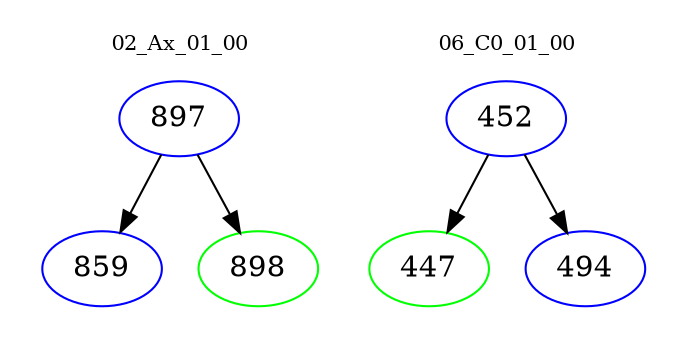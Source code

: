 digraph{
subgraph cluster_0 {
color = white
label = "02_Ax_01_00";
fontsize=10;
T0_897 [label="897", color="blue"]
T0_897 -> T0_859 [color="black"]
T0_859 [label="859", color="blue"]
T0_897 -> T0_898 [color="black"]
T0_898 [label="898", color="green"]
}
subgraph cluster_1 {
color = white
label = "06_C0_01_00";
fontsize=10;
T1_452 [label="452", color="blue"]
T1_452 -> T1_447 [color="black"]
T1_447 [label="447", color="green"]
T1_452 -> T1_494 [color="black"]
T1_494 [label="494", color="blue"]
}
}
